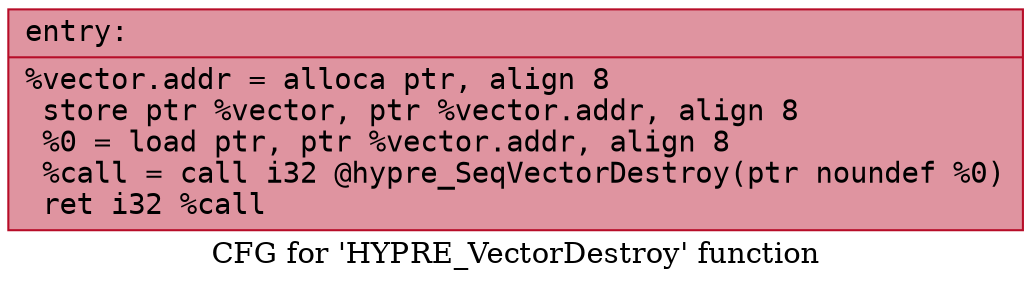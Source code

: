 digraph "CFG for 'HYPRE_VectorDestroy' function" {
	label="CFG for 'HYPRE_VectorDestroy' function";

	Node0x559b772bbac0 [shape=record,color="#b70d28ff", style=filled, fillcolor="#b70d2870" fontname="Courier",label="{entry:\l|  %vector.addr = alloca ptr, align 8\l  store ptr %vector, ptr %vector.addr, align 8\l  %0 = load ptr, ptr %vector.addr, align 8\l  %call = call i32 @hypre_SeqVectorDestroy(ptr noundef %0)\l  ret i32 %call\l}"];
}
